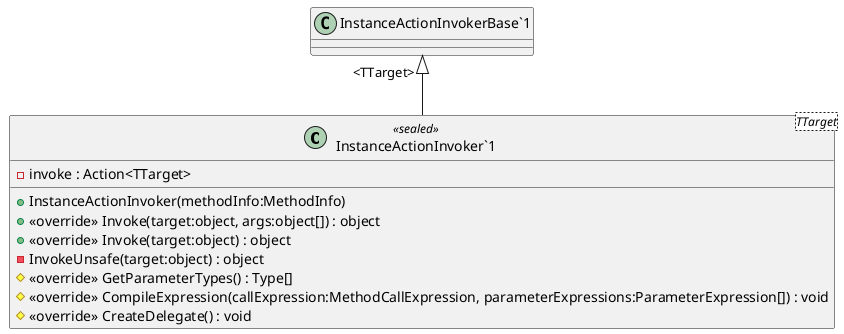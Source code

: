 @startuml
class "InstanceActionInvoker`1"<TTarget> <<sealed>> {
    + InstanceActionInvoker(methodInfo:MethodInfo)
    - invoke : Action<TTarget>
    + <<override>> Invoke(target:object, args:object[]) : object
    + <<override>> Invoke(target:object) : object
    - InvokeUnsafe(target:object) : object
    # <<override>> GetParameterTypes() : Type[]
    # <<override>> CompileExpression(callExpression:MethodCallExpression, parameterExpressions:ParameterExpression[]) : void
    # <<override>> CreateDelegate() : void
}
"InstanceActionInvokerBase`1" "<TTarget>" <|-- "InstanceActionInvoker`1"
@enduml
